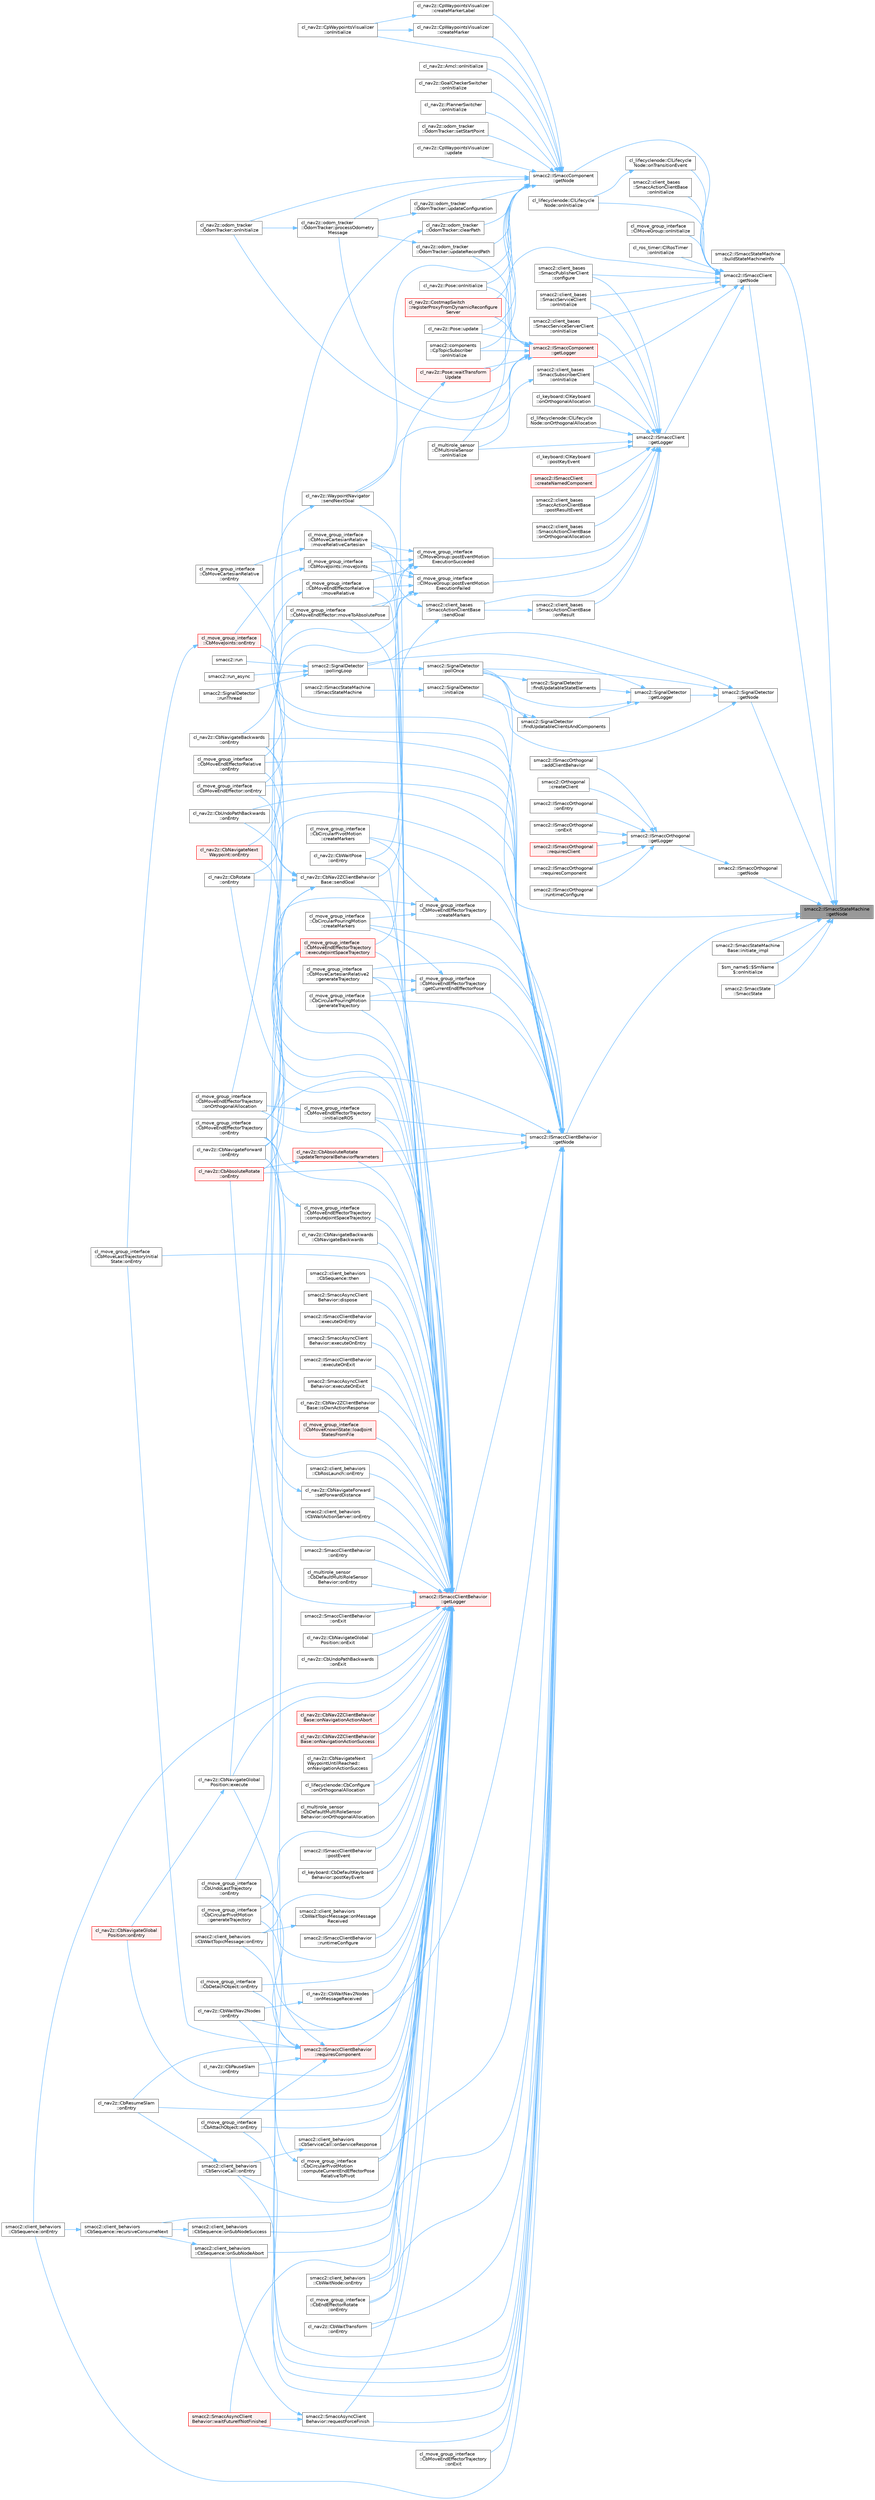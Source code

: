 digraph "smacc2::ISmaccStateMachine::getNode"
{
 // LATEX_PDF_SIZE
  bgcolor="transparent";
  edge [fontname=Helvetica,fontsize=10,labelfontname=Helvetica,labelfontsize=10];
  node [fontname=Helvetica,fontsize=10,shape=box,height=0.2,width=0.4];
  rankdir="RL";
  Node1 [label="smacc2::ISmaccStateMachine\l::getNode",height=0.2,width=0.4,color="gray40", fillcolor="grey60", style="filled", fontcolor="black",tooltip=" "];
  Node1 -> Node2 [dir="back",color="steelblue1",style="solid"];
  Node2 [label="smacc2::ISmaccStateMachine\l::buildStateMachineInfo",height=0.2,width=0.4,color="grey40", fillcolor="white", style="filled",URL="$classsmacc2_1_1ISmaccStateMachine.html#a4daa2b3538751b716725b9a758b315d5",tooltip=" "];
  Node1 -> Node3 [dir="back",color="steelblue1",style="solid"];
  Node3 [label="smacc2::ISmaccClient\l::getNode",height=0.2,width=0.4,color="grey40", fillcolor="white", style="filled",URL="$classsmacc2_1_1ISmaccClient.html#a0d0d53879b63fd45c78aac1c711f8708",tooltip=" "];
  Node3 -> Node4 [dir="back",color="steelblue1",style="solid"];
  Node4 [label="smacc2::client_bases\l::SmaccPublisherClient\l::configure",height=0.2,width=0.4,color="grey40", fillcolor="white", style="filled",URL="$classsmacc2_1_1client__bases_1_1SmaccPublisherClient.html#aaf8c618a9d346fd158f90e3f6bfacb6f",tooltip=" "];
  Node3 -> Node5 [dir="back",color="steelblue1",style="solid"];
  Node5 [label="smacc2::ISmaccClient\l::getLogger",height=0.2,width=0.4,color="grey40", fillcolor="white", style="filled",URL="$classsmacc2_1_1ISmaccClient.html#aaa82b9e079d2faf7bf4ba3a4dfecbf89",tooltip=" "];
  Node5 -> Node4 [dir="back",color="steelblue1",style="solid"];
  Node5 -> Node6 [dir="back",color="steelblue1",style="solid"];
  Node6 [label="smacc2::ISmaccClient\l::createNamedComponent",height=0.2,width=0.4,color="red", fillcolor="#FFF0F0", style="filled",URL="$classsmacc2_1_1ISmaccClient.html#aa9ac672b487746b2a78aed507ae56ff3",tooltip=" "];
  Node5 -> Node9 [dir="back",color="steelblue1",style="solid"];
  Node9 [label="smacc2::ISmaccComponent\l::getLogger",height=0.2,width=0.4,color="red", fillcolor="#FFF0F0", style="filled",URL="$classsmacc2_1_1ISmaccComponent.html#a77ee85823bab8d84edcdf5d28782b728",tooltip=" "];
  Node9 -> Node37 [dir="back",color="steelblue1",style="solid"];
  Node37 [label="smacc2::components\l::CpTopicSubscriber\l::onInitialize",height=0.2,width=0.4,color="grey40", fillcolor="white", style="filled",URL="$classsmacc2_1_1components_1_1CpTopicSubscriber.html#aa00f3313c0ac670f6c79aeae30d4c819",tooltip=" "];
  Node9 -> Node39 [dir="back",color="steelblue1",style="solid"];
  Node39 [label="cl_nav2z::odom_tracker\l::OdomTracker::onInitialize",height=0.2,width=0.4,color="grey40", fillcolor="white", style="filled",URL="$classcl__nav2z_1_1odom__tracker_1_1OdomTracker.html#a9e5fd04eb2c0b00bc7e3e3bcb7ad971f",tooltip=" "];
  Node9 -> Node40 [dir="back",color="steelblue1",style="solid"];
  Node40 [label="cl_nav2z::Pose::onInitialize",height=0.2,width=0.4,color="grey40", fillcolor="white", style="filled",URL="$classcl__nav2z_1_1Pose.html#ac22d6c89175223454bc71bb094c9b402",tooltip=" "];
  Node9 -> Node41 [dir="back",color="steelblue1",style="solid"];
  Node41 [label="cl_nav2z::odom_tracker\l::OdomTracker::processOdometry\lMessage",height=0.2,width=0.4,color="grey40", fillcolor="white", style="filled",URL="$classcl__nav2z_1_1odom__tracker_1_1OdomTracker.html#aa589a95d6ee06d9ff6f7d372cdd8b1de",tooltip="odom callback: Updates the path - this must be called periodically for each odometry message."];
  Node41 -> Node39 [dir="back",color="steelblue1",style="solid"];
  Node9 -> Node44 [dir="back",color="steelblue1",style="solid"];
  Node44 [label="cl_nav2z::CostmapSwitch\l::registerProxyFromDynamicReconfigure\lServer",height=0.2,width=0.4,color="red", fillcolor="#FFF0F0", style="filled",URL="$classcl__nav2z_1_1CostmapSwitch.html#a9e34bec23e91418d0b48a40b26482c71",tooltip=" "];
  Node9 -> Node33 [dir="back",color="steelblue1",style="solid"];
  Node33 [label="cl_nav2z::WaypointNavigator\l::sendNextGoal",height=0.2,width=0.4,color="grey40", fillcolor="white", style="filled",URL="$classcl__nav2z_1_1WaypointNavigator.html#a967c1e52fe540399727ca885340cde88",tooltip=" "];
  Node33 -> Node34 [dir="back",color="steelblue1",style="solid"];
  Node34 [label="cl_nav2z::CbNavigateNext\lWaypoint::onEntry",height=0.2,width=0.4,color="red", fillcolor="#FFF0F0", style="filled",URL="$classcl__nav2z_1_1CbNavigateNextWaypoint.html#ac546e1622eb9894228846b814e48afea",tooltip=" "];
  Node9 -> Node65 [dir="back",color="steelblue1",style="solid"];
  Node65 [label="cl_nav2z::Pose::update",height=0.2,width=0.4,color="grey40", fillcolor="white", style="filled",URL="$classcl__nav2z_1_1Pose.html#a6cc8b4b62f07eb734995ecc09f07e218",tooltip=" "];
  Node9 -> Node67 [dir="back",color="steelblue1",style="solid"];
  Node67 [label="cl_nav2z::odom_tracker\l::OdomTracker::updateRecordPath",height=0.2,width=0.4,color="grey40", fillcolor="white", style="filled",URL="$classcl__nav2z_1_1odom__tracker_1_1OdomTracker.html#ad4a0be91c978d98965c3b082af8ee1a2",tooltip=" "];
  Node67 -> Node41 [dir="back",color="steelblue1",style="solid"];
  Node9 -> Node68 [dir="back",color="steelblue1",style="solid"];
  Node68 [label="cl_nav2z::Pose::waitTransform\lUpdate",height=0.2,width=0.4,color="red", fillcolor="#FFF0F0", style="filled",URL="$classcl__nav2z_1_1Pose.html#ae5ecf4abdce8c4c7983ff92619aab348",tooltip=" "];
  Node68 -> Node69 [dir="back",color="steelblue1",style="solid"];
  Node69 [label="cl_nav2z::CbWaitPose\l::onEntry",height=0.2,width=0.4,color="grey40", fillcolor="white", style="filled",URL="$classcl__nav2z_1_1CbWaitPose.html#ad7fefe80e23680cb624b5445dde4765b",tooltip=" "];
  Node5 -> Node70 [dir="back",color="steelblue1",style="solid"];
  Node70 [label="smacc2::client_bases\l::SmaccServiceClient\l::onInitialize",height=0.2,width=0.4,color="grey40", fillcolor="white", style="filled",URL="$classsmacc2_1_1client__bases_1_1SmaccServiceClient.html#ac38bfaed46e0d094998cd7bde39bc410",tooltip=" "];
  Node5 -> Node71 [dir="back",color="steelblue1",style="solid"];
  Node71 [label="smacc2::client_bases\l::SmaccServiceServerClient\l::onInitialize",height=0.2,width=0.4,color="grey40", fillcolor="white", style="filled",URL="$classsmacc2_1_1client__bases_1_1SmaccServiceServerClient.html#afbf97a1d4210680381e95de75e6de8aa",tooltip=" "];
  Node5 -> Node72 [dir="back",color="steelblue1",style="solid"];
  Node72 [label="smacc2::client_bases\l::SmaccSubscriberClient\l::onInitialize",height=0.2,width=0.4,color="grey40", fillcolor="white", style="filled",URL="$classsmacc2_1_1client__bases_1_1SmaccSubscriberClient.html#a8a32b14001d54636965919f8280b9024",tooltip=" "];
  Node72 -> Node73 [dir="back",color="steelblue1",style="solid"];
  Node73 [label="cl_multirole_sensor\l::ClMultiroleSensor\l::onInitialize",height=0.2,width=0.4,color="grey40", fillcolor="white", style="filled",URL="$classcl__multirole__sensor_1_1ClMultiroleSensor.html#ad929536dd86df76612202a7221c72a4e",tooltip=" "];
  Node5 -> Node73 [dir="back",color="steelblue1",style="solid"];
  Node5 -> Node74 [dir="back",color="steelblue1",style="solid"];
  Node74 [label="smacc2::client_bases\l::SmaccActionClientBase\l::onOrthogonalAllocation",height=0.2,width=0.4,color="grey40", fillcolor="white", style="filled",URL="$classsmacc2_1_1client__bases_1_1SmaccActionClientBase.html#a768d90608a6cd88e626de9daf0f14a20",tooltip=" "];
  Node5 -> Node75 [dir="back",color="steelblue1",style="solid"];
  Node75 [label="cl_keyboard::ClKeyboard\l::onOrthogonalAllocation",height=0.2,width=0.4,color="grey40", fillcolor="white", style="filled",URL="$classcl__keyboard_1_1ClKeyboard.html#a9eed69eeb6e9d2ae0e166ccebad1557e",tooltip=" "];
  Node5 -> Node76 [dir="back",color="steelblue1",style="solid"];
  Node76 [label="cl_lifecyclenode::ClLifecycle\lNode::onOrthogonalAllocation",height=0.2,width=0.4,color="grey40", fillcolor="white", style="filled",URL="$classcl__lifecyclenode_1_1ClLifecycleNode.html#a6f7eff2dd01784f88d63d4c482fa043c",tooltip=" "];
  Node5 -> Node77 [dir="back",color="steelblue1",style="solid"];
  Node77 [label="smacc2::client_bases\l::SmaccActionClientBase\l::onResult",height=0.2,width=0.4,color="grey40", fillcolor="white", style="filled",URL="$classsmacc2_1_1client__bases_1_1SmaccActionClientBase.html#ab318d0712e1ddbac47f5b14e8fa71534",tooltip=" "];
  Node77 -> Node78 [dir="back",color="steelblue1",style="solid"];
  Node78 [label="smacc2::client_bases\l::SmaccActionClientBase\l::sendGoal",height=0.2,width=0.4,color="grey40", fillcolor="white", style="filled",URL="$classsmacc2_1_1client__bases_1_1SmaccActionClientBase.html#ad6d79ea8762410e81df2a18e4f8eaf1a",tooltip=" "];
  Node78 -> Node79 [dir="back",color="steelblue1",style="solid"];
  Node79 [label="cl_nav2z::CbNav2ZClientBehavior\lBase::sendGoal",height=0.2,width=0.4,color="grey40", fillcolor="white", style="filled",URL="$classcl__nav2z_1_1CbNav2ZClientBehaviorBase.html#a1b4b0601a185ffc77453c1a5b35d21e0",tooltip=" "];
  Node79 -> Node80 [dir="back",color="steelblue1",style="solid"];
  Node80 [label="cl_nav2z::CbNavigateGlobal\lPosition::execute",height=0.2,width=0.4,color="grey40", fillcolor="white", style="filled",URL="$classcl__nav2z_1_1CbNavigateGlobalPosition.html#acc4b46d05935ce9f6afd3abc583d15d1",tooltip=" "];
  Node80 -> Node55 [dir="back",color="steelblue1",style="solid"];
  Node55 [label="cl_nav2z::CbNavigateGlobal\lPosition::onEntry",height=0.2,width=0.4,color="red", fillcolor="#FFF0F0", style="filled",URL="$classcl__nav2z_1_1CbNavigateGlobalPosition.html#a4d66c40d65ba439921e9b6fce8709ae3",tooltip=" "];
  Node79 -> Node53 [dir="back",color="steelblue1",style="solid"];
  Node53 [label="cl_nav2z::CbAbsoluteRotate\l::onEntry",height=0.2,width=0.4,color="red", fillcolor="#FFF0F0", style="filled",URL="$classcl__nav2z_1_1CbAbsoluteRotate.html#a7a0d844c774290aa785c14a3e7d87f05",tooltip=" "];
  Node79 -> Node24 [dir="back",color="steelblue1",style="solid"];
  Node24 [label="cl_nav2z::CbNavigateBackwards\l::onEntry",height=0.2,width=0.4,color="grey40", fillcolor="white", style="filled",URL="$classcl__nav2z_1_1CbNavigateBackwards.html#acef8d8088ab7c70d8cbdcbecbaae8f80",tooltip=" "];
  Node79 -> Node51 [dir="back",color="steelblue1",style="solid"];
  Node51 [label="cl_nav2z::CbNavigateForward\l::onEntry",height=0.2,width=0.4,color="grey40", fillcolor="white", style="filled",URL="$classcl__nav2z_1_1CbNavigateForward.html#ae56089851b4128ca0adeeb3c885770cf",tooltip=" "];
  Node79 -> Node59 [dir="back",color="steelblue1",style="solid"];
  Node59 [label="cl_nav2z::CbRotate\l::onEntry",height=0.2,width=0.4,color="grey40", fillcolor="white", style="filled",URL="$classcl__nav2z_1_1CbRotate.html#a73303c69ad571c99128374b7b9627154",tooltip=" "];
  Node79 -> Node25 [dir="back",color="steelblue1",style="solid"];
  Node25 [label="cl_nav2z::CbUndoPathBackwards\l::onEntry",height=0.2,width=0.4,color="grey40", fillcolor="white", style="filled",URL="$classcl__nav2z_1_1CbUndoPathBackwards.html#a91ca11650da3d18f9815794613f95644",tooltip=" "];
  Node78 -> Node33 [dir="back",color="steelblue1",style="solid"];
  Node5 -> Node81 [dir="back",color="steelblue1",style="solid"];
  Node81 [label="cl_move_group_interface\l::ClMoveGroup::postEventMotion\lExecutionFailed",height=0.2,width=0.4,color="grey40", fillcolor="white", style="filled",URL="$classcl__move__group__interface_1_1ClMoveGroup.html#a39dc3871d29b2af1ab739057f6ca6daa",tooltip=" "];
  Node81 -> Node82 [dir="back",color="steelblue1",style="solid"];
  Node82 [label="cl_move_group_interface\l::CbMoveJoints::moveJoints",height=0.2,width=0.4,color="grey40", fillcolor="white", style="filled",URL="$classcl__move__group__interface_1_1CbMoveJoints.html#ad91d243eb8a818e240d85e5a7fdea68d",tooltip=" "];
  Node82 -> Node83 [dir="back",color="steelblue1",style="solid"];
  Node83 [label="cl_move_group_interface\l::CbMoveJoints::onEntry",height=0.2,width=0.4,color="red", fillcolor="#FFF0F0", style="filled",URL="$classcl__move__group__interface_1_1CbMoveJoints.html#a23e4181af695aed9fa6bb4ae3f17fd76",tooltip=" "];
  Node83 -> Node18 [dir="back",color="steelblue1",style="solid"];
  Node18 [label="cl_move_group_interface\l::CbMoveLastTrajectoryInitial\lState::onEntry",height=0.2,width=0.4,color="grey40", fillcolor="white", style="filled",URL="$classcl__move__group__interface_1_1CbMoveLastTrajectoryInitialState.html#ad51f4883ea1f7442875cda06c3d474c3",tooltip=" "];
  Node81 -> Node85 [dir="back",color="steelblue1",style="solid"];
  Node85 [label="cl_move_group_interface\l::CbMoveEndEffectorRelative\l::moveRelative",height=0.2,width=0.4,color="grey40", fillcolor="white", style="filled",URL="$classcl__move__group__interface_1_1CbMoveEndEffectorRelative.html#a4ae9a793a19c728f68d475c44de650e7",tooltip=" "];
  Node85 -> Node86 [dir="back",color="steelblue1",style="solid"];
  Node86 [label="cl_move_group_interface\l::CbMoveEndEffectorRelative\l::onEntry",height=0.2,width=0.4,color="grey40", fillcolor="white", style="filled",URL="$classcl__move__group__interface_1_1CbMoveEndEffectorRelative.html#a805a9d0f85ecdb1f503c1d6349ed9036",tooltip=" "];
  Node81 -> Node87 [dir="back",color="steelblue1",style="solid"];
  Node87 [label="cl_move_group_interface\l::CbMoveCartesianRelative\l::moveRelativeCartesian",height=0.2,width=0.4,color="grey40", fillcolor="white", style="filled",URL="$classcl__move__group__interface_1_1CbMoveCartesianRelative.html#aaa16780d9496e4a6fcb1fdda8e83eeb7",tooltip=" "];
  Node87 -> Node88 [dir="back",color="steelblue1",style="solid"];
  Node88 [label="cl_move_group_interface\l::CbMoveCartesianRelative\l::onEntry",height=0.2,width=0.4,color="grey40", fillcolor="white", style="filled",URL="$classcl__move__group__interface_1_1CbMoveCartesianRelative.html#a7d65e3d5fa3f2c7b47d9cbe631f448ad",tooltip=" "];
  Node81 -> Node89 [dir="back",color="steelblue1",style="solid"];
  Node89 [label="cl_move_group_interface\l::CbMoveEndEffector::moveToAbsolutePose",height=0.2,width=0.4,color="grey40", fillcolor="white", style="filled",URL="$classcl__move__group__interface_1_1CbMoveEndEffector.html#aaef5a309ddff2d88648ebdb5ab38bed1",tooltip=" "];
  Node89 -> Node90 [dir="back",color="steelblue1",style="solid"];
  Node90 [label="cl_move_group_interface\l::CbMoveEndEffector::onEntry",height=0.2,width=0.4,color="grey40", fillcolor="white", style="filled",URL="$classcl__move__group__interface_1_1CbMoveEndEffector.html#a7e7c22ac6c5725bc95e9852c3f6d939d",tooltip=" "];
  Node81 -> Node43 [dir="back",color="steelblue1",style="solid"];
  Node43 [label="cl_move_group_interface\l::CbMoveEndEffectorTrajectory\l::onEntry",height=0.2,width=0.4,color="grey40", fillcolor="white", style="filled",URL="$classcl__move__group__interface_1_1CbMoveEndEffectorTrajectory.html#aaedd074fd178c6390a4a3f1ccff23ad3",tooltip=" "];
  Node81 -> Node91 [dir="back",color="steelblue1",style="solid"];
  Node91 [label="cl_move_group_interface\l::CbMoveEndEffectorTrajectory\l::onOrthogonalAllocation",height=0.2,width=0.4,color="grey40", fillcolor="white", style="filled",URL="$classcl__move__group__interface_1_1CbMoveEndEffectorTrajectory.html#aae4797fba54cb3bf371cc67d26a82186",tooltip=" "];
  Node5 -> Node92 [dir="back",color="steelblue1",style="solid"];
  Node92 [label="cl_move_group_interface\l::ClMoveGroup::postEventMotion\lExecutionSucceded",height=0.2,width=0.4,color="grey40", fillcolor="white", style="filled",URL="$classcl__move__group__interface_1_1ClMoveGroup.html#aebaf269db373d41837bae87651458e54",tooltip=" "];
  Node92 -> Node93 [dir="back",color="steelblue1",style="solid"];
  Node93 [label="cl_move_group_interface\l::CbMoveEndEffectorTrajectory\l::executeJointSpaceTrajectory",height=0.2,width=0.4,color="red", fillcolor="#FFF0F0", style="filled",URL="$classcl__move__group__interface_1_1CbMoveEndEffectorTrajectory.html#af3fdebf965562ae42df2030855797568",tooltip=" "];
  Node93 -> Node43 [dir="back",color="steelblue1",style="solid"];
  Node93 -> Node19 [dir="back",color="steelblue1",style="solid"];
  Node19 [label="cl_move_group_interface\l::CbUndoLastTrajectory\l::onEntry",height=0.2,width=0.4,color="grey40", fillcolor="white", style="filled",URL="$classcl__move__group__interface_1_1CbUndoLastTrajectory.html#a3c55fa93ff65d8eccb8cc14a420cb7b2",tooltip=" "];
  Node92 -> Node82 [dir="back",color="steelblue1",style="solid"];
  Node92 -> Node85 [dir="back",color="steelblue1",style="solid"];
  Node92 -> Node87 [dir="back",color="steelblue1",style="solid"];
  Node92 -> Node89 [dir="back",color="steelblue1",style="solid"];
  Node5 -> Node94 [dir="back",color="steelblue1",style="solid"];
  Node94 [label="cl_keyboard::ClKeyboard\l::postKeyEvent",height=0.2,width=0.4,color="grey40", fillcolor="white", style="filled",URL="$classcl__keyboard_1_1ClKeyboard.html#ac1311ce9a6a64e590df2e1b088f0e733",tooltip=" "];
  Node5 -> Node95 [dir="back",color="steelblue1",style="solid"];
  Node95 [label="smacc2::client_bases\l::SmaccActionClientBase\l::postResultEvent",height=0.2,width=0.4,color="grey40", fillcolor="white", style="filled",URL="$classsmacc2_1_1client__bases_1_1SmaccActionClientBase.html#ae2ad7fdec791d8733ab06392134ede20",tooltip=" "];
  Node5 -> Node78 [dir="back",color="steelblue1",style="solid"];
  Node3 -> Node96 [dir="back",color="steelblue1",style="solid"];
  Node96 [label="smacc2::ISmaccComponent\l::getNode",height=0.2,width=0.4,color="grey40", fillcolor="white", style="filled",URL="$classsmacc2_1_1ISmaccComponent.html#aaac68614687bed658c59f8f15746ab91",tooltip=" "];
  Node96 -> Node23 [dir="back",color="steelblue1",style="solid"];
  Node23 [label="cl_nav2z::odom_tracker\l::OdomTracker::clearPath",height=0.2,width=0.4,color="grey40", fillcolor="white", style="filled",URL="$classcl__nav2z_1_1odom__tracker_1_1OdomTracker.html#a92060c66a170b49a5d3b9dea7700adb0",tooltip=" "];
  Node23 -> Node24 [dir="back",color="steelblue1",style="solid"];
  Node96 -> Node97 [dir="back",color="steelblue1",style="solid"];
  Node97 [label="cl_nav2z::CpWaypointsVisualizer\l::createMarker",height=0.2,width=0.4,color="grey40", fillcolor="white", style="filled",URL="$classcl__nav2z_1_1CpWaypointsVisualizer.html#a8f164e37b9f8277f346e54e461c1161a",tooltip=" "];
  Node97 -> Node46 [dir="back",color="steelblue1",style="solid"];
  Node46 [label="cl_nav2z::CpWaypointsVisualizer\l::onInitialize",height=0.2,width=0.4,color="grey40", fillcolor="white", style="filled",URL="$classcl__nav2z_1_1CpWaypointsVisualizer.html#a8af2db006663eb93a39f5346ad7c9af9",tooltip=" "];
  Node96 -> Node98 [dir="back",color="steelblue1",style="solid"];
  Node98 [label="cl_nav2z::CpWaypointsVisualizer\l::createMarkerLabel",height=0.2,width=0.4,color="grey40", fillcolor="white", style="filled",URL="$classcl__nav2z_1_1CpWaypointsVisualizer.html#ae068243a20397ed957ebf5ab88696430",tooltip=" "];
  Node98 -> Node46 [dir="back",color="steelblue1",style="solid"];
  Node96 -> Node37 [dir="back",color="steelblue1",style="solid"];
  Node96 -> Node99 [dir="back",color="steelblue1",style="solid"];
  Node99 [label="cl_nav2z::Amcl::onInitialize",height=0.2,width=0.4,color="grey40", fillcolor="white", style="filled",URL="$classcl__nav2z_1_1Amcl.html#a4ab0fd9e6c814f2b7a9e674c1356198d",tooltip=" "];
  Node96 -> Node100 [dir="back",color="steelblue1",style="solid"];
  Node100 [label="cl_nav2z::GoalCheckerSwitcher\l::onInitialize",height=0.2,width=0.4,color="grey40", fillcolor="white", style="filled",URL="$classcl__nav2z_1_1GoalCheckerSwitcher.html#aecf5bff0e60524e779e189645209c979",tooltip=" "];
  Node96 -> Node39 [dir="back",color="steelblue1",style="solid"];
  Node96 -> Node101 [dir="back",color="steelblue1",style="solid"];
  Node101 [label="cl_nav2z::PlannerSwitcher\l::onInitialize",height=0.2,width=0.4,color="grey40", fillcolor="white", style="filled",URL="$classcl__nav2z_1_1PlannerSwitcher.html#ab612bf4de01347323664819fb3318106",tooltip=" "];
  Node96 -> Node40 [dir="back",color="steelblue1",style="solid"];
  Node96 -> Node46 [dir="back",color="steelblue1",style="solid"];
  Node96 -> Node41 [dir="back",color="steelblue1",style="solid"];
  Node96 -> Node44 [dir="back",color="steelblue1",style="solid"];
  Node96 -> Node33 [dir="back",color="steelblue1",style="solid"];
  Node96 -> Node102 [dir="back",color="steelblue1",style="solid"];
  Node102 [label="cl_nav2z::odom_tracker\l::OdomTracker::setStartPoint",height=0.2,width=0.4,color="grey40", fillcolor="white", style="filled",URL="$classcl__nav2z_1_1odom__tracker_1_1OdomTracker.html#a70c5349910eb3b0cb88d8de4d3ffa20a",tooltip=" "];
  Node96 -> Node65 [dir="back",color="steelblue1",style="solid"];
  Node96 -> Node103 [dir="back",color="steelblue1",style="solid"];
  Node103 [label="cl_nav2z::CpWaypointsVisualizer\l::update",height=0.2,width=0.4,color="grey40", fillcolor="white", style="filled",URL="$classcl__nav2z_1_1CpWaypointsVisualizer.html#a6b8d5fd9643f0039ccda6b1d426d45c5",tooltip=" "];
  Node96 -> Node104 [dir="back",color="steelblue1",style="solid"];
  Node104 [label="cl_nav2z::odom_tracker\l::OdomTracker::updateConfiguration",height=0.2,width=0.4,color="grey40", fillcolor="white", style="filled",URL="$classcl__nav2z_1_1odom__tracker_1_1OdomTracker.html#a726630ba161e82563daf86d275ae27f9",tooltip=" "];
  Node104 -> Node41 [dir="back",color="steelblue1",style="solid"];
  Node96 -> Node67 [dir="back",color="steelblue1",style="solid"];
  Node96 -> Node68 [dir="back",color="steelblue1",style="solid"];
  Node3 -> Node105 [dir="back",color="steelblue1",style="solid"];
  Node105 [label="smacc2::client_bases\l::SmaccActionClientBase\l::onInitialize",height=0.2,width=0.4,color="grey40", fillcolor="white", style="filled",URL="$classsmacc2_1_1client__bases_1_1SmaccActionClientBase.html#a7d5612390f8ef836d153fc43a980bc05",tooltip=" "];
  Node3 -> Node70 [dir="back",color="steelblue1",style="solid"];
  Node3 -> Node71 [dir="back",color="steelblue1",style="solid"];
  Node3 -> Node72 [dir="back",color="steelblue1",style="solid"];
  Node3 -> Node106 [dir="back",color="steelblue1",style="solid"];
  Node106 [label="cl_lifecyclenode::ClLifecycle\lNode::onInitialize",height=0.2,width=0.4,color="grey40", fillcolor="white", style="filled",URL="$classcl__lifecyclenode_1_1ClLifecycleNode.html#aabc273b8986aaa57f132dbeb8c7c870e",tooltip=" "];
  Node3 -> Node107 [dir="back",color="steelblue1",style="solid"];
  Node107 [label="cl_move_group_interface\l::ClMoveGroup::onInitialize",height=0.2,width=0.4,color="grey40", fillcolor="white", style="filled",URL="$classcl__move__group__interface_1_1ClMoveGroup.html#a3ef2028eab49f506393583c09da51bd1",tooltip=" "];
  Node3 -> Node73 [dir="back",color="steelblue1",style="solid"];
  Node3 -> Node108 [dir="back",color="steelblue1",style="solid"];
  Node108 [label="cl_ros_timer::ClRosTimer\l::onInitialize",height=0.2,width=0.4,color="grey40", fillcolor="white", style="filled",URL="$classcl__ros__timer_1_1ClRosTimer.html#a841613730c8b66e7a86a0bf49e5cf992",tooltip=" "];
  Node3 -> Node109 [dir="back",color="steelblue1",style="solid"];
  Node109 [label="cl_lifecyclenode::ClLifecycle\lNode::onTransitionEvent",height=0.2,width=0.4,color="grey40", fillcolor="white", style="filled",URL="$classcl__lifecyclenode_1_1ClLifecycleNode.html#a0413b587949447eefa698e80523a3208",tooltip=" "];
  Node109 -> Node106 [dir="back",color="steelblue1",style="solid"];
  Node1 -> Node110 [dir="back",color="steelblue1",style="solid"];
  Node110 [label="smacc2::ISmaccOrthogonal\l::getNode",height=0.2,width=0.4,color="grey40", fillcolor="white", style="filled",URL="$classsmacc2_1_1ISmaccOrthogonal.html#aedb59f2a79eaa0819cfa7f72d292aad8",tooltip=" "];
  Node110 -> Node111 [dir="back",color="steelblue1",style="solid"];
  Node111 [label="smacc2::ISmaccOrthogonal\l::getLogger",height=0.2,width=0.4,color="grey40", fillcolor="white", style="filled",URL="$classsmacc2_1_1ISmaccOrthogonal.html#a9f4ef0ad85f7ad0fbb02a26d8601889d",tooltip=" "];
  Node111 -> Node112 [dir="back",color="steelblue1",style="solid"];
  Node112 [label="smacc2::ISmaccOrthogonal\l::addClientBehavior",height=0.2,width=0.4,color="grey40", fillcolor="white", style="filled",URL="$classsmacc2_1_1ISmaccOrthogonal.html#ac0e6a9ac002395e3b405548ecae50620",tooltip=" "];
  Node111 -> Node113 [dir="back",color="steelblue1",style="solid"];
  Node113 [label="smacc2::Orthogonal\l::createClient",height=0.2,width=0.4,color="grey40", fillcolor="white", style="filled",URL="$classsmacc2_1_1Orthogonal.html#a73b1ab3d0a5ed0a597e8dffabcc2b8c0",tooltip=" "];
  Node111 -> Node114 [dir="back",color="steelblue1",style="solid"];
  Node114 [label="smacc2::ISmaccOrthogonal\l::onEntry",height=0.2,width=0.4,color="grey40", fillcolor="white", style="filled",URL="$classsmacc2_1_1ISmaccOrthogonal.html#ad4e78750ff27f2e86f6f5b07793c071f",tooltip=" "];
  Node111 -> Node115 [dir="back",color="steelblue1",style="solid"];
  Node115 [label="smacc2::ISmaccOrthogonal\l::onExit",height=0.2,width=0.4,color="grey40", fillcolor="white", style="filled",URL="$classsmacc2_1_1ISmaccOrthogonal.html#a1b33f38e1e947b1e93b4cc9c76f626cc",tooltip=" "];
  Node111 -> Node116 [dir="back",color="steelblue1",style="solid"];
  Node116 [label="smacc2::ISmaccOrthogonal\l::requiresClient",height=0.2,width=0.4,color="red", fillcolor="#FFF0F0", style="filled",URL="$classsmacc2_1_1ISmaccOrthogonal.html#ae3588b55b138744169785152d0f7bb65",tooltip=" "];
  Node111 -> Node145 [dir="back",color="steelblue1",style="solid"];
  Node145 [label="smacc2::ISmaccOrthogonal\l::requiresComponent",height=0.2,width=0.4,color="grey40", fillcolor="white", style="filled",URL="$classsmacc2_1_1ISmaccOrthogonal.html#ab311d0a98b4f77a42b6eb691e98d496a",tooltip=" "];
  Node111 -> Node146 [dir="back",color="steelblue1",style="solid"];
  Node146 [label="smacc2::ISmaccOrthogonal\l::runtimeConfigure",height=0.2,width=0.4,color="grey40", fillcolor="white", style="filled",URL="$classsmacc2_1_1ISmaccOrthogonal.html#af160ffae149650b2be93b8e7625f0c39",tooltip=" "];
  Node1 -> Node147 [dir="back",color="steelblue1",style="solid"];
  Node147 [label="smacc2::SignalDetector\l::getNode",height=0.2,width=0.4,color="grey40", fillcolor="white", style="filled",URL="$classsmacc2_1_1SignalDetector.html#aa774a30b0118ee411ba423fc668405b3",tooltip=" "];
  Node147 -> Node148 [dir="back",color="steelblue1",style="solid"];
  Node148 [label="smacc2::SignalDetector\l::getLogger",height=0.2,width=0.4,color="grey40", fillcolor="white", style="filled",URL="$classsmacc2_1_1SignalDetector.html#a97db4ee81e1e63ab67ea40775fd57302",tooltip=" "];
  Node148 -> Node149 [dir="back",color="steelblue1",style="solid"];
  Node149 [label="smacc2::SignalDetector\l::findUpdatableClientsAndComponents",height=0.2,width=0.4,color="grey40", fillcolor="white", style="filled",URL="$classsmacc2_1_1SignalDetector.html#af325def90b56dd82ab34d351f5a37a02",tooltip=" "];
  Node149 -> Node150 [dir="back",color="steelblue1",style="solid"];
  Node150 [label="smacc2::SignalDetector\l::initialize",height=0.2,width=0.4,color="grey40", fillcolor="white", style="filled",URL="$classsmacc2_1_1SignalDetector.html#a6035e4180f1f868d42902021eb41d9c6",tooltip=" "];
  Node150 -> Node151 [dir="back",color="steelblue1",style="solid"];
  Node151 [label="smacc2::ISmaccStateMachine\l::ISmaccStateMachine",height=0.2,width=0.4,color="grey40", fillcolor="white", style="filled",URL="$classsmacc2_1_1ISmaccStateMachine.html#a6fec333440748c14e8962917537e9127",tooltip=" "];
  Node149 -> Node152 [dir="back",color="steelblue1",style="solid"];
  Node152 [label="smacc2::SignalDetector\l::pollOnce",height=0.2,width=0.4,color="grey40", fillcolor="white", style="filled",URL="$classsmacc2_1_1SignalDetector.html#af363cea3f8228eeb68b25ad21903dc74",tooltip=" "];
  Node152 -> Node153 [dir="back",color="steelblue1",style="solid"];
  Node153 [label="smacc2::SignalDetector\l::pollingLoop",height=0.2,width=0.4,color="grey40", fillcolor="white", style="filled",URL="$classsmacc2_1_1SignalDetector.html#a08d072feafb277794a16fe33a6dcc97e",tooltip=" "];
  Node153 -> Node154 [dir="back",color="steelblue1",style="solid"];
  Node154 [label="smacc2::run",height=0.2,width=0.4,color="grey40", fillcolor="white", style="filled",URL="$namespacesmacc2.html#af0cfd6b9e48613a47fd4ef89e4970ac7",tooltip=" "];
  Node153 -> Node155 [dir="back",color="steelblue1",style="solid"];
  Node155 [label="smacc2::run_async",height=0.2,width=0.4,color="grey40", fillcolor="white", style="filled",URL="$namespacesmacc2.html#a6e7c3699070d3d2289556c7b14fd82bf",tooltip=" "];
  Node153 -> Node156 [dir="back",color="steelblue1",style="solid"];
  Node156 [label="smacc2::SignalDetector\l::runThread",height=0.2,width=0.4,color="grey40", fillcolor="white", style="filled",URL="$classsmacc2_1_1SignalDetector.html#a2532abcf6a11a04270ea2951b5b3a208",tooltip=" "];
  Node148 -> Node157 [dir="back",color="steelblue1",style="solid"];
  Node157 [label="smacc2::SignalDetector\l::findUpdatableStateElements",height=0.2,width=0.4,color="grey40", fillcolor="white", style="filled",URL="$classsmacc2_1_1SignalDetector.html#af12c85d2ec8747c891f7490086d2d6a2",tooltip=" "];
  Node157 -> Node152 [dir="back",color="steelblue1",style="solid"];
  Node148 -> Node153 [dir="back",color="steelblue1",style="solid"];
  Node148 -> Node152 [dir="back",color="steelblue1",style="solid"];
  Node147 -> Node150 [dir="back",color="steelblue1",style="solid"];
  Node147 -> Node153 [dir="back",color="steelblue1",style="solid"];
  Node147 -> Node152 [dir="back",color="steelblue1",style="solid"];
  Node1 -> Node158 [dir="back",color="steelblue1",style="solid"];
  Node158 [label="smacc2::ISmaccClientBehavior\l::getNode",height=0.2,width=0.4,color="grey40", fillcolor="white", style="filled",URL="$classsmacc2_1_1ISmaccClientBehavior.html#aa1b28d5e8a5208fff8160f9df9a89dc6",tooltip=" "];
  Node158 -> Node159 [dir="back",color="steelblue1",style="solid"];
  Node159 [label="cl_move_group_interface\l::CbCircularPivotMotion\l::computeCurrentEndEffectorPose\lRelativeToPivot",height=0.2,width=0.4,color="grey40", fillcolor="white", style="filled",URL="$classcl__move__group__interface_1_1CbCircularPivotMotion.html#a147d7113ed686709dc2d362e56a95ad9",tooltip=" "];
  Node159 -> Node160 [dir="back",color="steelblue1",style="solid"];
  Node160 [label="cl_move_group_interface\l::CbCircularPivotMotion\l::generateTrajectory",height=0.2,width=0.4,color="grey40", fillcolor="white", style="filled",URL="$classcl__move__group__interface_1_1CbCircularPivotMotion.html#a8d019ec6b9b26a2af0740b915d441a40",tooltip=" "];
  Node158 -> Node161 [dir="back",color="steelblue1",style="solid"];
  Node161 [label="cl_move_group_interface\l::CbMoveEndEffectorTrajectory\l::createMarkers",height=0.2,width=0.4,color="grey40", fillcolor="white", style="filled",URL="$classcl__move__group__interface_1_1CbMoveEndEffectorTrajectory.html#a442efa1d5bc9e9a16f74ecd31b13d9b5",tooltip=" "];
  Node161 -> Node162 [dir="back",color="steelblue1",style="solid"];
  Node162 [label="cl_move_group_interface\l::CbCircularPivotMotion\l::createMarkers",height=0.2,width=0.4,color="grey40", fillcolor="white", style="filled",URL="$classcl__move__group__interface_1_1CbCircularPivotMotion.html#a48911ad62608cb00c04e979e2f6f644a",tooltip=" "];
  Node161 -> Node163 [dir="back",color="steelblue1",style="solid"];
  Node163 [label="cl_move_group_interface\l::CbCircularPouringMotion\l::createMarkers",height=0.2,width=0.4,color="grey40", fillcolor="white", style="filled",URL="$classcl__move__group__interface_1_1CbCircularPouringMotion.html#a26d603b1d9bdbf5b71da6c1c4af2c322",tooltip=" "];
  Node161 -> Node43 [dir="back",color="steelblue1",style="solid"];
  Node158 -> Node162 [dir="back",color="steelblue1",style="solid"];
  Node158 -> Node163 [dir="back",color="steelblue1",style="solid"];
  Node158 -> Node80 [dir="back",color="steelblue1",style="solid"];
  Node158 -> Node164 [dir="back",color="steelblue1",style="solid"];
  Node164 [label="cl_move_group_interface\l::CbMoveCartesianRelative2\l::generateTrajectory",height=0.2,width=0.4,color="grey40", fillcolor="white", style="filled",URL="$classcl__move__group__interface_1_1CbMoveCartesianRelative2.html#a6a7be34d35865a627bfc3656c4053dba",tooltip=" "];
  Node158 -> Node165 [dir="back",color="steelblue1",style="solid"];
  Node165 [label="cl_move_group_interface\l::CbCircularPouringMotion\l::generateTrajectory",height=0.2,width=0.4,color="grey40", fillcolor="white", style="filled",URL="$classcl__move__group__interface_1_1CbCircularPouringMotion.html#a9150bb3731082aad3af2d7d6e067a344",tooltip=" "];
  Node158 -> Node166 [dir="back",color="steelblue1",style="solid"];
  Node166 [label="cl_move_group_interface\l::CbMoveEndEffectorTrajectory\l::getCurrentEndEffectorPose",height=0.2,width=0.4,color="grey40", fillcolor="white", style="filled",URL="$classcl__move__group__interface_1_1CbMoveEndEffectorTrajectory.html#a5bc57c28c9a7b050e584d4d0ebf3019a",tooltip=" "];
  Node166 -> Node163 [dir="back",color="steelblue1",style="solid"];
  Node166 -> Node164 [dir="back",color="steelblue1",style="solid"];
  Node166 -> Node165 [dir="back",color="steelblue1",style="solid"];
  Node158 -> Node167 [dir="back",color="steelblue1",style="solid"];
  Node167 [label="smacc2::ISmaccClientBehavior\l::getLogger",height=0.2,width=0.4,color="red", fillcolor="#FFF0F0", style="filled",URL="$classsmacc2_1_1ISmaccClientBehavior.html#a9c3d82542c800e2ba5207c5cff0e63e8",tooltip=" "];
  Node167 -> Node168 [dir="back",color="steelblue1",style="solid"];
  Node168 [label="cl_nav2z::CbNavigateBackwards\l::CbNavigateBackwards",height=0.2,width=0.4,color="grey40", fillcolor="white", style="filled",URL="$classcl__nav2z_1_1CbNavigateBackwards.html#a773f653438003fb6ac8bf2ba2a210f3a",tooltip=" "];
  Node167 -> Node159 [dir="back",color="steelblue1",style="solid"];
  Node167 -> Node169 [dir="back",color="steelblue1",style="solid"];
  Node169 [label="cl_move_group_interface\l::CbMoveEndEffectorTrajectory\l::computeJointSpaceTrajectory",height=0.2,width=0.4,color="grey40", fillcolor="white", style="filled",URL="$classcl__move__group__interface_1_1CbMoveEndEffectorTrajectory.html#a055e5496616a4290dedc221eadf7b765",tooltip=" "];
  Node169 -> Node43 [dir="back",color="steelblue1",style="solid"];
  Node167 -> Node170 [dir="back",color="steelblue1",style="solid"];
  Node170 [label="smacc2::SmaccAsyncClient\lBehavior::dispose",height=0.2,width=0.4,color="grey40", fillcolor="white", style="filled",URL="$classsmacc2_1_1SmaccAsyncClientBehavior.html#a47bfbd4f801b61e43cd16d42eace3461",tooltip=" "];
  Node167 -> Node80 [dir="back",color="steelblue1",style="solid"];
  Node167 -> Node93 [dir="back",color="steelblue1",style="solid"];
  Node167 -> Node171 [dir="back",color="steelblue1",style="solid"];
  Node171 [label="smacc2::ISmaccClientBehavior\l::executeOnEntry",height=0.2,width=0.4,color="grey40", fillcolor="white", style="filled",URL="$classsmacc2_1_1ISmaccClientBehavior.html#a6023043addf5703480ffbec2d68151fc",tooltip=" "];
  Node167 -> Node172 [dir="back",color="steelblue1",style="solid"];
  Node172 [label="smacc2::SmaccAsyncClient\lBehavior::executeOnEntry",height=0.2,width=0.4,color="grey40", fillcolor="white", style="filled",URL="$classsmacc2_1_1SmaccAsyncClientBehavior.html#a2b6eb9adadced6735dc75e532a294376",tooltip=" "];
  Node167 -> Node173 [dir="back",color="steelblue1",style="solid"];
  Node173 [label="smacc2::ISmaccClientBehavior\l::executeOnExit",height=0.2,width=0.4,color="grey40", fillcolor="white", style="filled",URL="$classsmacc2_1_1ISmaccClientBehavior.html#a71f2dbb38777256565395baa92ba796b",tooltip=" "];
  Node167 -> Node174 [dir="back",color="steelblue1",style="solid"];
  Node174 [label="smacc2::SmaccAsyncClient\lBehavior::executeOnExit",height=0.2,width=0.4,color="grey40", fillcolor="white", style="filled",URL="$classsmacc2_1_1SmaccAsyncClientBehavior.html#ac6b465d4b59eb2bbb00d83a4bbd98881",tooltip=" "];
  Node167 -> Node160 [dir="back",color="steelblue1",style="solid"];
  Node167 -> Node164 [dir="back",color="steelblue1",style="solid"];
  Node167 -> Node165 [dir="back",color="steelblue1",style="solid"];
  Node167 -> Node175 [dir="back",color="steelblue1",style="solid"];
  Node175 [label="cl_move_group_interface\l::CbMoveEndEffectorTrajectory\l::initializeROS",height=0.2,width=0.4,color="grey40", fillcolor="white", style="filled",URL="$classcl__move__group__interface_1_1CbMoveEndEffectorTrajectory.html#afcee8f3853a5cef8806137a304c8a14b",tooltip=" "];
  Node175 -> Node91 [dir="back",color="steelblue1",style="solid"];
  Node167 -> Node176 [dir="back",color="steelblue1",style="solid"];
  Node176 [label="cl_nav2z::CbNav2ZClientBehavior\lBase::isOwnActionResponse",height=0.2,width=0.4,color="grey40", fillcolor="white", style="filled",URL="$classcl__nav2z_1_1CbNav2ZClientBehaviorBase.html#a510f0b38a12025d2869c44d8bb06bc4b",tooltip=" "];
  Node167 -> Node177 [dir="back",color="steelblue1",style="solid"];
  Node177 [label="cl_move_group_interface\l::CbMoveKnownState::loadJoint\lStatesFromFile",height=0.2,width=0.4,color="red", fillcolor="#FFF0F0", style="filled",URL="$classcl__move__group__interface_1_1CbMoveKnownState.html#a3998d6e04560c6c4f36a3cb6f6a86780",tooltip=" "];
  Node167 -> Node82 [dir="back",color="steelblue1",style="solid"];
  Node167 -> Node85 [dir="back",color="steelblue1",style="solid"];
  Node167 -> Node87 [dir="back",color="steelblue1",style="solid"];
  Node167 -> Node89 [dir="back",color="steelblue1",style="solid"];
  Node167 -> Node178 [dir="back",color="steelblue1",style="solid"];
  Node178 [label="smacc2::client_behaviors\l::CbServiceCall::onEntry",height=0.2,width=0.4,color="grey40", fillcolor="white", style="filled",URL="$classsmacc2_1_1client__behaviors_1_1CbServiceCall.html#a6049c06953bb8f27da6091e46326c216",tooltip=" "];
  Node178 -> Node179 [dir="back",color="steelblue1",style="solid"];
  Node179 [label="cl_nav2z::CbResumeSlam\l::onEntry",height=0.2,width=0.4,color="grey40", fillcolor="white", style="filled",URL="$classcl__nav2z_1_1CbResumeSlam.html#a12e6681b8c02ca2334a7c2859dd3c4b5",tooltip=" "];
  Node167 -> Node121 [dir="back",color="steelblue1",style="solid"];
  Node121 [label="smacc2::client_behaviors\l::CbRosLaunch::onEntry",height=0.2,width=0.4,color="grey40", fillcolor="white", style="filled",URL="$classsmacc2_1_1client__behaviors_1_1CbRosLaunch.html#aae95c9cde3fac627a2a753ccd3530973",tooltip=" "];
  Node167 -> Node180 [dir="back",color="steelblue1",style="solid"];
  Node180 [label="smacc2::client_behaviors\l::CbSequence::onEntry",height=0.2,width=0.4,color="grey40", fillcolor="white", style="filled",URL="$classsmacc2_1_1client__behaviors_1_1CbSequence.html#a10a20843aeec1423678a83b276de9937",tooltip=" "];
  Node167 -> Node181 [dir="back",color="steelblue1",style="solid"];
  Node181 [label="smacc2::client_behaviors\l::CbWaitActionServer::onEntry",height=0.2,width=0.4,color="grey40", fillcolor="white", style="filled",URL="$classsmacc2_1_1client__behaviors_1_1CbWaitActionServer.html#a4ee43154d74c3f69db4d1b11241c623f",tooltip=" "];
  Node167 -> Node182 [dir="back",color="steelblue1",style="solid"];
  Node182 [label="smacc2::client_behaviors\l::CbWaitNode::onEntry",height=0.2,width=0.4,color="grey40", fillcolor="white", style="filled",URL="$classsmacc2_1_1client__behaviors_1_1CbWaitNode.html#a633991b94c29d53c4654212b3ab6d908",tooltip=" "];
  Node167 -> Node183 [dir="back",color="steelblue1",style="solid"];
  Node183 [label="smacc2::client_behaviors\l::CbWaitTopicMessage::onEntry",height=0.2,width=0.4,color="grey40", fillcolor="white", style="filled",URL="$classsmacc2_1_1client__behaviors_1_1CbWaitTopicMessage.html#af32119d355d659a52f61b7ec86139248",tooltip=" "];
  Node167 -> Node184 [dir="back",color="steelblue1",style="solid"];
  Node184 [label="smacc2::SmaccClientBehavior\l::onEntry",height=0.2,width=0.4,color="grey40", fillcolor="white", style="filled",URL="$classsmacc2_1_1SmaccClientBehavior.html#a76709bc1e6d20d817b4ee734922d012d",tooltip=" "];
  Node167 -> Node124 [dir="back",color="steelblue1",style="solid"];
  Node124 [label="cl_move_group_interface\l::CbAttachObject::onEntry",height=0.2,width=0.4,color="grey40", fillcolor="white", style="filled",URL="$classcl__move__group__interface_1_1CbAttachObject.html#a05cd996ea25ee1b2ae74541a5ec56e98",tooltip=" "];
  Node167 -> Node125 [dir="back",color="steelblue1",style="solid"];
  Node125 [label="cl_move_group_interface\l::CbDetachObject::onEntry",height=0.2,width=0.4,color="grey40", fillcolor="white", style="filled",URL="$classcl__move__group__interface_1_1CbDetachObject.html#a04af88f1d9b64c43eb2620ac5bd62c35",tooltip=" "];
  Node167 -> Node126 [dir="back",color="steelblue1",style="solid"];
  Node126 [label="cl_move_group_interface\l::CbEndEffectorRotate\l::onEntry",height=0.2,width=0.4,color="grey40", fillcolor="white", style="filled",URL="$classcl__move__group__interface_1_1CbEndEffectorRotate.html#a3e60bfba48906696587d66af89f7ee2b",tooltip=" "];
  Node167 -> Node90 [dir="back",color="steelblue1",style="solid"];
  Node167 -> Node86 [dir="back",color="steelblue1",style="solid"];
  Node167 -> Node43 [dir="back",color="steelblue1",style="solid"];
  Node167 -> Node18 [dir="back",color="steelblue1",style="solid"];
  Node167 -> Node19 [dir="back",color="steelblue1",style="solid"];
  Node167 -> Node128 [dir="back",color="steelblue1",style="solid"];
  Node128 [label="cl_multirole_sensor\l::CbDefaultMultiRoleSensor\lBehavior::onEntry",height=0.2,width=0.4,color="grey40", fillcolor="white", style="filled",URL="$classcl__multirole__sensor_1_1CbDefaultMultiRoleSensorBehavior.html#a54e7f0f2958ef2d7acd97dc33ec0d6de",tooltip=" "];
  Node167 -> Node53 [dir="back",color="steelblue1",style="solid"];
  Node167 -> Node24 [dir="back",color="steelblue1",style="solid"];
  Node167 -> Node51 [dir="back",color="steelblue1",style="solid"];
  Node167 -> Node55 [dir="back",color="steelblue1",style="solid"];
  Node167 -> Node34 [dir="back",color="steelblue1",style="solid"];
  Node167 -> Node185 [dir="back",color="steelblue1",style="solid"];
  Node185 [label="cl_nav2z::CbPauseSlam\l::onEntry",height=0.2,width=0.4,color="grey40", fillcolor="white", style="filled",URL="$classcl__nav2z_1_1CbPauseSlam.html#a71e51fae6cced9d07050abeaa5939c04",tooltip=" "];
  Node167 -> Node179 [dir="back",color="steelblue1",style="solid"];
  Node167 -> Node59 [dir="back",color="steelblue1",style="solid"];
  Node167 -> Node186 [dir="back",color="steelblue1",style="solid"];
  Node186 [label="cl_nav2z::CbWaitNav2Nodes\l::onEntry",height=0.2,width=0.4,color="grey40", fillcolor="white", style="filled",URL="$classcl__nav2z_1_1CbWaitNav2Nodes.html#a2bb49a9bebd31942978aa3e55252e18c",tooltip=" "];
  Node167 -> Node69 [dir="back",color="steelblue1",style="solid"];
  Node167 -> Node187 [dir="back",color="steelblue1",style="solid"];
  Node187 [label="cl_nav2z::CbWaitTransform\l::onEntry",height=0.2,width=0.4,color="grey40", fillcolor="white", style="filled",URL="$classcl__nav2z_1_1CbWaitTransform.html#aab1d8c287d24fd2e14efc2fdab6bb2ae",tooltip=" "];
  Node167 -> Node188 [dir="back",color="steelblue1",style="solid"];
  Node188 [label="smacc2::SmaccClientBehavior\l::onExit",height=0.2,width=0.4,color="grey40", fillcolor="white", style="filled",URL="$classsmacc2_1_1SmaccClientBehavior.html#ac3af41d6d490e3dec661d3b446c073cd",tooltip=" "];
  Node167 -> Node189 [dir="back",color="steelblue1",style="solid"];
  Node189 [label="cl_nav2z::CbNavigateGlobal\lPosition::onExit",height=0.2,width=0.4,color="grey40", fillcolor="white", style="filled",URL="$classcl__nav2z_1_1CbNavigateGlobalPosition.html#a498b4ece34b719147aa37701db11ccda",tooltip=" "];
  Node167 -> Node26 [dir="back",color="steelblue1",style="solid"];
  Node26 [label="cl_nav2z::CbUndoPathBackwards\l::onExit",height=0.2,width=0.4,color="grey40", fillcolor="white", style="filled",URL="$classcl__nav2z_1_1CbUndoPathBackwards.html#ac6effc89cd93afe1775d94d328b853ee",tooltip=" "];
  Node167 -> Node190 [dir="back",color="steelblue1",style="solid"];
  Node190 [label="cl_nav2z::CbWaitNav2Nodes\l::onMessageReceived",height=0.2,width=0.4,color="grey40", fillcolor="white", style="filled",URL="$classcl__nav2z_1_1CbWaitNav2Nodes.html#a444c563ea6a6a3af6988fbb35a79bfb8",tooltip=" "];
  Node190 -> Node186 [dir="back",color="steelblue1",style="solid"];
  Node167 -> Node191 [dir="back",color="steelblue1",style="solid"];
  Node191 [label="smacc2::client_behaviors\l::CbWaitTopicMessage::onMessage\lReceived",height=0.2,width=0.4,color="grey40", fillcolor="white", style="filled",URL="$classsmacc2_1_1client__behaviors_1_1CbWaitTopicMessage.html#a373938a6c7bd8c0cead2a70000ece324",tooltip=" "];
  Node191 -> Node183 [dir="back",color="steelblue1",style="solid"];
  Node167 -> Node192 [dir="back",color="steelblue1",style="solid"];
  Node192 [label="cl_nav2z::CbNav2ZClientBehavior\lBase::onNavigationActionAbort",height=0.2,width=0.4,color="red", fillcolor="#FFF0F0", style="filled",URL="$classcl__nav2z_1_1CbNav2ZClientBehaviorBase.html#ac1509a1f84bdf6f4a0d62dbde6a8c12f",tooltip=" "];
  Node167 -> Node194 [dir="back",color="steelblue1",style="solid"];
  Node194 [label="cl_nav2z::CbNav2ZClientBehavior\lBase::onNavigationActionSuccess",height=0.2,width=0.4,color="red", fillcolor="#FFF0F0", style="filled",URL="$classcl__nav2z_1_1CbNav2ZClientBehaviorBase.html#ab56a07ee9a373cb628f02bc90a658260",tooltip=" "];
  Node167 -> Node195 [dir="back",color="steelblue1",style="solid"];
  Node195 [label="cl_nav2z::CbNavigateNext\lWaypointUntilReached::\lonNavigationActionSuccess",height=0.2,width=0.4,color="grey40", fillcolor="white", style="filled",URL="$classcl__nav2z_1_1CbNavigateNextWaypointUntilReached.html#a2f87fc1116b5c92b56ca1abcd812b861",tooltip=" "];
  Node167 -> Node137 [dir="back",color="steelblue1",style="solid"];
  Node137 [label="cl_lifecyclenode::CbConfigure\l::onOrthogonalAllocation",height=0.2,width=0.4,color="grey40", fillcolor="white", style="filled",URL="$classcl__lifecyclenode_1_1CbConfigure.html#af445dd34c48b165f96bdda83b50de854",tooltip=" "];
  Node167 -> Node91 [dir="back",color="steelblue1",style="solid"];
  Node167 -> Node196 [dir="back",color="steelblue1",style="solid"];
  Node196 [label="cl_multirole_sensor\l::CbDefaultMultiRoleSensor\lBehavior::onOrthogonalAllocation",height=0.2,width=0.4,color="grey40", fillcolor="white", style="filled",URL="$classcl__multirole__sensor_1_1CbDefaultMultiRoleSensorBehavior.html#a28b95d00ed02dde8779cc23101961294",tooltip=" "];
  Node167 -> Node197 [dir="back",color="steelblue1",style="solid"];
  Node197 [label="smacc2::client_behaviors\l::CbServiceCall::onServiceResponse",height=0.2,width=0.4,color="grey40", fillcolor="white", style="filled",URL="$classsmacc2_1_1client__behaviors_1_1CbServiceCall.html#ad8c4ddfa92c700cbdfba3fd169918078",tooltip=" "];
  Node197 -> Node178 [dir="back",color="steelblue1",style="solid"];
  Node167 -> Node198 [dir="back",color="steelblue1",style="solid"];
  Node198 [label="smacc2::client_behaviors\l::CbSequence::onSubNodeAbort",height=0.2,width=0.4,color="grey40", fillcolor="white", style="filled",URL="$classsmacc2_1_1client__behaviors_1_1CbSequence.html#aaedd8949d2b735ab33736cd7cd50e3d1",tooltip=" "];
  Node198 -> Node199 [dir="back",color="steelblue1",style="solid"];
  Node199 [label="smacc2::client_behaviors\l::CbSequence::recursiveConsumeNext",height=0.2,width=0.4,color="grey40", fillcolor="white", style="filled",URL="$classsmacc2_1_1client__behaviors_1_1CbSequence.html#a12134dc5895463a357084e4d02307e34",tooltip=" "];
  Node199 -> Node180 [dir="back",color="steelblue1",style="solid"];
  Node167 -> Node200 [dir="back",color="steelblue1",style="solid"];
  Node200 [label="smacc2::client_behaviors\l::CbSequence::onSubNodeSuccess",height=0.2,width=0.4,color="grey40", fillcolor="white", style="filled",URL="$classsmacc2_1_1client__behaviors_1_1CbSequence.html#a32b382ce5e7c67ed483422fc166d36ad",tooltip=" "];
  Node200 -> Node199 [dir="back",color="steelblue1",style="solid"];
  Node167 -> Node201 [dir="back",color="steelblue1",style="solid"];
  Node201 [label="smacc2::ISmaccClientBehavior\l::postEvent",height=0.2,width=0.4,color="grey40", fillcolor="white", style="filled",URL="$classsmacc2_1_1ISmaccClientBehavior.html#a400af032797d2461602187cd52590287",tooltip=" "];
  Node167 -> Node202 [dir="back",color="steelblue1",style="solid"];
  Node202 [label="cl_keyboard::CbDefaultKeyboard\lBehavior::postKeyEvent",height=0.2,width=0.4,color="grey40", fillcolor="white", style="filled",URL="$classcl__keyboard_1_1CbDefaultKeyboardBehavior.html#afe6105db2d58fee99754cb4a47835988",tooltip=" "];
  Node167 -> Node199 [dir="back",color="steelblue1",style="solid"];
  Node167 -> Node203 [dir="back",color="steelblue1",style="solid"];
  Node203 [label="smacc2::SmaccAsyncClient\lBehavior::requestForceFinish",height=0.2,width=0.4,color="grey40", fillcolor="white", style="filled",URL="$classsmacc2_1_1SmaccAsyncClientBehavior.html#abc3c38acbfdaaacae312c2f1ea5fc0c0",tooltip=" "];
  Node203 -> Node198 [dir="back",color="steelblue1",style="solid"];
  Node203 -> Node204 [dir="back",color="steelblue1",style="solid"];
  Node204 [label="smacc2::SmaccAsyncClient\lBehavior::waitFutureIfNotFinished",height=0.2,width=0.4,color="red", fillcolor="#FFF0F0", style="filled",URL="$classsmacc2_1_1SmaccAsyncClientBehavior.html#a7dc88f16678fb9ca0c05c0df40239826",tooltip=" "];
  Node167 -> Node206 [dir="back",color="steelblue1",style="solid"];
  Node206 [label="smacc2::ISmaccClientBehavior\l::requiresComponent",height=0.2,width=0.4,color="red", fillcolor="#FFF0F0", style="filled",URL="$classsmacc2_1_1ISmaccClientBehavior.html#ae07cf749254cca233e15dc6f991aec12",tooltip=" "];
  Node206 -> Node124 [dir="back",color="steelblue1",style="solid"];
  Node206 -> Node125 [dir="back",color="steelblue1",style="solid"];
  Node206 -> Node43 [dir="back",color="steelblue1",style="solid"];
  Node206 -> Node18 [dir="back",color="steelblue1",style="solid"];
  Node206 -> Node19 [dir="back",color="steelblue1",style="solid"];
  Node206 -> Node185 [dir="back",color="steelblue1",style="solid"];
  Node206 -> Node179 [dir="back",color="steelblue1",style="solid"];
  Node167 -> Node207 [dir="back",color="steelblue1",style="solid"];
  Node207 [label="smacc2::ISmaccClientBehavior\l::runtimeConfigure",height=0.2,width=0.4,color="grey40", fillcolor="white", style="filled",URL="$classsmacc2_1_1ISmaccClientBehavior.html#acd2a5c4ae1da00de4cc4e0f26fb6b094",tooltip=" "];
  Node167 -> Node79 [dir="back",color="steelblue1",style="solid"];
  Node167 -> Node208 [dir="back",color="steelblue1",style="solid"];
  Node208 [label="cl_nav2z::CbNavigateForward\l::setForwardDistance",height=0.2,width=0.4,color="grey40", fillcolor="white", style="filled",URL="$classcl__nav2z_1_1CbNavigateForward.html#a7f563b8647170bff6d9542ad90b3a954",tooltip=" "];
  Node208 -> Node51 [dir="back",color="steelblue1",style="solid"];
  Node167 -> Node209 [dir="back",color="steelblue1",style="solid"];
  Node209 [label="smacc2::client_behaviors\l::CbSequence::then",height=0.2,width=0.4,color="grey40", fillcolor="white", style="filled",URL="$classsmacc2_1_1client__behaviors_1_1CbSequence.html#a07f48648d17f7ea617f9a5a3fd3963e3",tooltip=" "];
  Node167 -> Node210 [dir="back",color="steelblue1",style="solid"];
  Node210 [label="cl_nav2z::CbAbsoluteRotate\l::updateTemporalBehaviorParameters",height=0.2,width=0.4,color="red", fillcolor="#FFF0F0", style="filled",URL="$classcl__nav2z_1_1CbAbsoluteRotate.html#a9410b279fa1b5d2dc02a413166e8fe72",tooltip=" "];
  Node210 -> Node53 [dir="back",color="steelblue1",style="solid"];
  Node167 -> Node204 [dir="back",color="steelblue1",style="solid"];
  Node158 -> Node175 [dir="back",color="steelblue1",style="solid"];
  Node158 -> Node178 [dir="back",color="steelblue1",style="solid"];
  Node158 -> Node180 [dir="back",color="steelblue1",style="solid"];
  Node158 -> Node182 [dir="back",color="steelblue1",style="solid"];
  Node158 -> Node183 [dir="back",color="steelblue1",style="solid"];
  Node158 -> Node124 [dir="back",color="steelblue1",style="solid"];
  Node158 -> Node126 [dir="back",color="steelblue1",style="solid"];
  Node158 -> Node88 [dir="back",color="steelblue1",style="solid"];
  Node158 -> Node90 [dir="back",color="steelblue1",style="solid"];
  Node158 -> Node86 [dir="back",color="steelblue1",style="solid"];
  Node158 -> Node83 [dir="back",color="steelblue1",style="solid"];
  Node158 -> Node53 [dir="back",color="steelblue1",style="solid"];
  Node158 -> Node24 [dir="back",color="steelblue1",style="solid"];
  Node158 -> Node51 [dir="back",color="steelblue1",style="solid"];
  Node158 -> Node59 [dir="back",color="steelblue1",style="solid"];
  Node158 -> Node25 [dir="back",color="steelblue1",style="solid"];
  Node158 -> Node186 [dir="back",color="steelblue1",style="solid"];
  Node158 -> Node187 [dir="back",color="steelblue1",style="solid"];
  Node158 -> Node213 [dir="back",color="steelblue1",style="solid"];
  Node213 [label="cl_move_group_interface\l::CbMoveEndEffectorTrajectory\l::onExit",height=0.2,width=0.4,color="grey40", fillcolor="white", style="filled",URL="$classcl__move__group__interface_1_1CbMoveEndEffectorTrajectory.html#a4952c092e69bc6e9831568de32888da5",tooltip=" "];
  Node158 -> Node203 [dir="back",color="steelblue1",style="solid"];
  Node158 -> Node210 [dir="back",color="steelblue1",style="solid"];
  Node158 -> Node204 [dir="back",color="steelblue1",style="solid"];
  Node1 -> Node214 [dir="back",color="steelblue1",style="solid"];
  Node214 [label="smacc2::SmaccStateMachine\lBase::initiate_impl",height=0.2,width=0.4,color="grey40", fillcolor="white", style="filled",URL="$structsmacc2_1_1SmaccStateMachineBase.html#acecb747418bcdb3781589e48bd781b3d",tooltip=" "];
  Node1 -> Node215 [dir="back",color="steelblue1",style="solid"];
  Node215 [label="$sm_name$::$SmName\l$::onInitialize",height=0.2,width=0.4,color="grey40", fillcolor="white", style="filled",URL="$struct_0bsm__name_0b_1_1_0bSmName_0b.html#a91df720b97f6952c6037152da62683f1",tooltip="this function should be implemented by the user to create the orthogonals"];
  Node1 -> Node152 [dir="back",color="steelblue1",style="solid"];
  Node1 -> Node216 [dir="back",color="steelblue1",style="solid"];
  Node216 [label="smacc2::SmaccState\l::SmaccState",height=0.2,width=0.4,color="grey40", fillcolor="white", style="filled",URL="$classsmacc2_1_1SmaccState.html#a9d1a99ca5afc44ca2bd865694e34e1a5",tooltip=" "];
}
